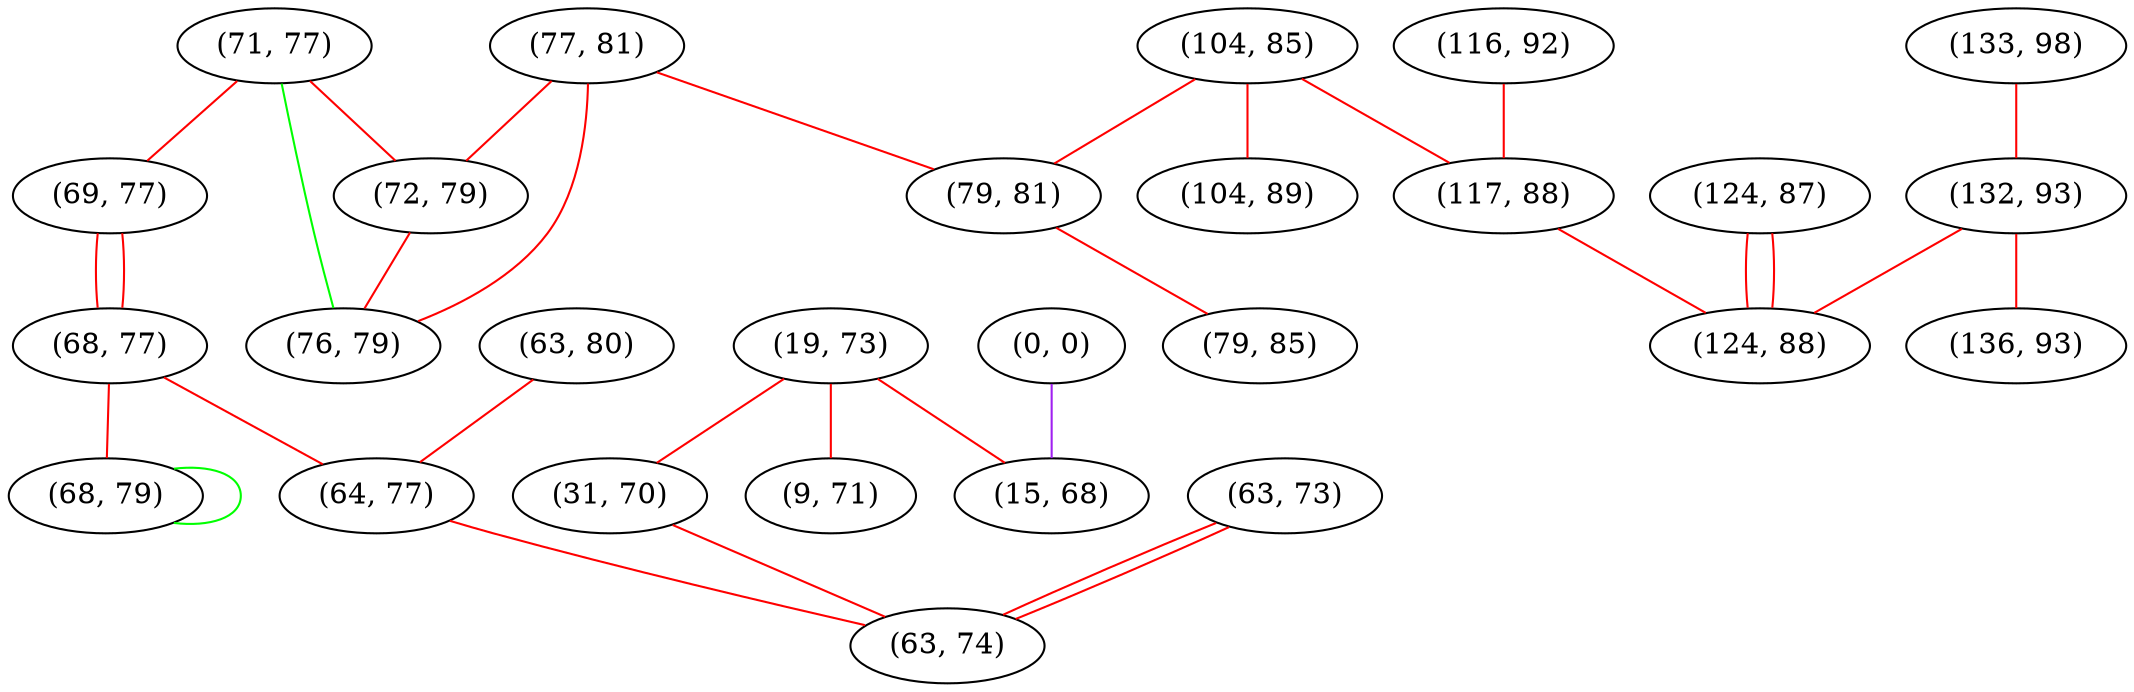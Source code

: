 graph "" {
"(71, 77)";
"(104, 85)";
"(69, 77)";
"(77, 81)";
"(116, 92)";
"(133, 98)";
"(117, 88)";
"(132, 93)";
"(19, 73)";
"(68, 77)";
"(72, 79)";
"(31, 70)";
"(0, 0)";
"(124, 87)";
"(63, 80)";
"(79, 81)";
"(104, 89)";
"(76, 79)";
"(63, 73)";
"(68, 79)";
"(79, 85)";
"(64, 77)";
"(136, 93)";
"(63, 74)";
"(15, 68)";
"(9, 71)";
"(124, 88)";
"(71, 77)" -- "(76, 79)"  [color=green, key=0, weight=2];
"(71, 77)" -- "(69, 77)"  [color=red, key=0, weight=1];
"(71, 77)" -- "(72, 79)"  [color=red, key=0, weight=1];
"(104, 85)" -- "(104, 89)"  [color=red, key=0, weight=1];
"(104, 85)" -- "(117, 88)"  [color=red, key=0, weight=1];
"(104, 85)" -- "(79, 81)"  [color=red, key=0, weight=1];
"(69, 77)" -- "(68, 77)"  [color=red, key=0, weight=1];
"(69, 77)" -- "(68, 77)"  [color=red, key=1, weight=1];
"(77, 81)" -- "(76, 79)"  [color=red, key=0, weight=1];
"(77, 81)" -- "(72, 79)"  [color=red, key=0, weight=1];
"(77, 81)" -- "(79, 81)"  [color=red, key=0, weight=1];
"(116, 92)" -- "(117, 88)"  [color=red, key=0, weight=1];
"(133, 98)" -- "(132, 93)"  [color=red, key=0, weight=1];
"(117, 88)" -- "(124, 88)"  [color=red, key=0, weight=1];
"(132, 93)" -- "(136, 93)"  [color=red, key=0, weight=1];
"(132, 93)" -- "(124, 88)"  [color=red, key=0, weight=1];
"(19, 73)" -- "(15, 68)"  [color=red, key=0, weight=1];
"(19, 73)" -- "(31, 70)"  [color=red, key=0, weight=1];
"(19, 73)" -- "(9, 71)"  [color=red, key=0, weight=1];
"(68, 77)" -- "(68, 79)"  [color=red, key=0, weight=1];
"(68, 77)" -- "(64, 77)"  [color=red, key=0, weight=1];
"(72, 79)" -- "(76, 79)"  [color=red, key=0, weight=1];
"(31, 70)" -- "(63, 74)"  [color=red, key=0, weight=1];
"(0, 0)" -- "(15, 68)"  [color=purple, key=0, weight=4];
"(124, 87)" -- "(124, 88)"  [color=red, key=0, weight=1];
"(124, 87)" -- "(124, 88)"  [color=red, key=1, weight=1];
"(63, 80)" -- "(64, 77)"  [color=red, key=0, weight=1];
"(79, 81)" -- "(79, 85)"  [color=red, key=0, weight=1];
"(63, 73)" -- "(63, 74)"  [color=red, key=0, weight=1];
"(63, 73)" -- "(63, 74)"  [color=red, key=1, weight=1];
"(68, 79)" -- "(68, 79)"  [color=green, key=0, weight=2];
"(64, 77)" -- "(63, 74)"  [color=red, key=0, weight=1];
}

